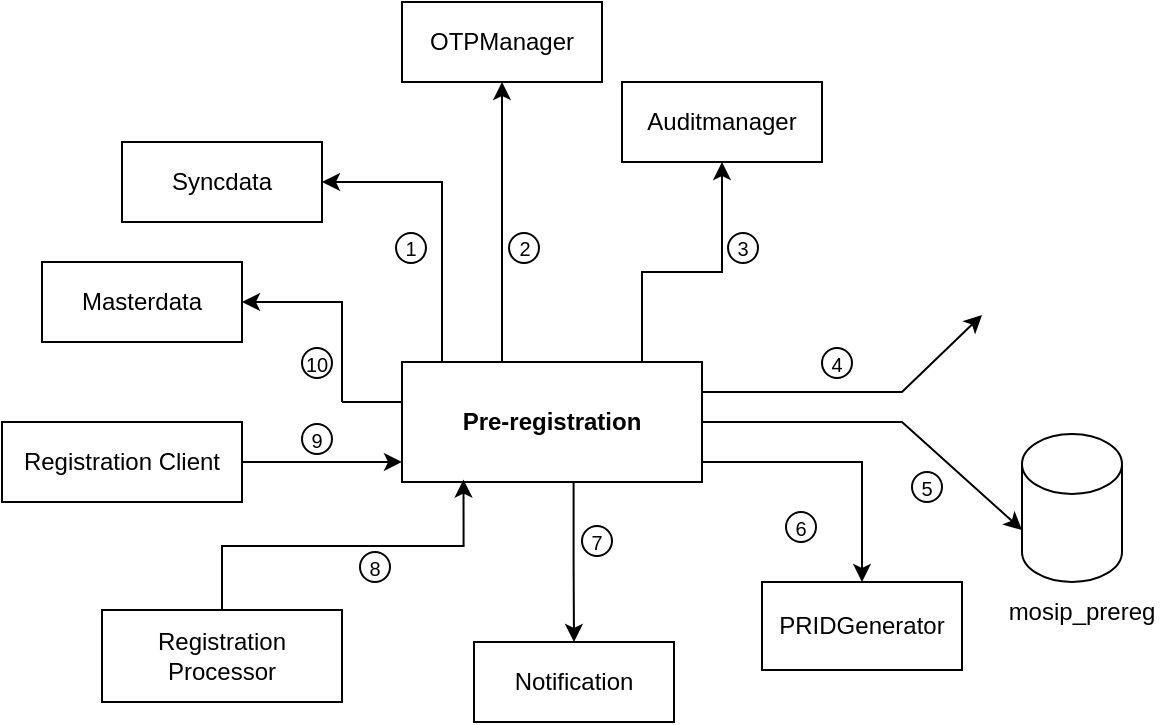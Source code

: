 <mxfile version="21.6.9" type="github">
  <diagram id="aeCOM6R8oNLb_Fvaol1f" name="Page-1">
    <mxGraphModel dx="739" dy="470" grid="1" gridSize="10" guides="1" tooltips="1" connect="1" arrows="1" fold="1" page="1" pageScale="1" pageWidth="2336" pageHeight="1654" math="0" shadow="0">
      <root>
        <mxCell id="0" />
        <mxCell id="1" parent="0" />
        <mxCell id="c4K_Bumv6GerBLCT27ij-15" style="edgeStyle=orthogonalEdgeStyle;rounded=0;orthogonalLoop=1;jettySize=auto;html=1;exitX=0.572;exitY=0.998;exitDx=0;exitDy=0;exitPerimeter=0;" parent="1" source="c4K_Bumv6GerBLCT27ij-1" target="c4K_Bumv6GerBLCT27ij-5" edge="1">
          <mxGeometry relative="1" as="geometry">
            <mxPoint x="767" y="470" as="sourcePoint" />
          </mxGeometry>
        </mxCell>
        <mxCell id="c4K_Bumv6GerBLCT27ij-45" style="edgeStyle=orthogonalEdgeStyle;rounded=0;orthogonalLoop=1;jettySize=auto;html=1;exitX=0.5;exitY=0;exitDx=0;exitDy=0;entryX=0.5;entryY=1;entryDx=0;entryDy=0;startArrow=none;startFill=0;" parent="1" source="c4K_Bumv6GerBLCT27ij-1" target="c4K_Bumv6GerBLCT27ij-10" edge="1">
          <mxGeometry relative="1" as="geometry">
            <Array as="points">
              <mxPoint x="790" y="410" />
              <mxPoint x="790" y="365" />
              <mxPoint x="830" y="365" />
            </Array>
          </mxGeometry>
        </mxCell>
        <mxCell id="c4K_Bumv6GerBLCT27ij-1" value="&lt;b&gt;Pre-registration&lt;/b&gt;" style="rounded=0;whiteSpace=wrap;html=1;" parent="1" vertex="1">
          <mxGeometry x="670" y="410" width="150" height="60" as="geometry" />
        </mxCell>
        <mxCell id="c4K_Bumv6GerBLCT27ij-3" value="OTPManager" style="rounded=0;whiteSpace=wrap;html=1;" parent="1" vertex="1">
          <mxGeometry x="670" y="230" width="100" height="40" as="geometry" />
        </mxCell>
        <mxCell id="c4K_Bumv6GerBLCT27ij-4" value="Syncdata" style="rounded=0;whiteSpace=wrap;html=1;" parent="1" vertex="1">
          <mxGeometry x="530" y="300" width="100" height="40" as="geometry" />
        </mxCell>
        <mxCell id="c4K_Bumv6GerBLCT27ij-5" value="Notification" style="rounded=0;whiteSpace=wrap;html=1;" parent="1" vertex="1">
          <mxGeometry x="706" y="550" width="100" height="40" as="geometry" />
        </mxCell>
        <mxCell id="c4K_Bumv6GerBLCT27ij-8" value="Masterdata" style="rounded=0;whiteSpace=wrap;html=1;" parent="1" vertex="1">
          <mxGeometry x="490" y="360" width="100" height="40" as="geometry" />
        </mxCell>
        <mxCell id="c4K_Bumv6GerBLCT27ij-9" value="PRIDGenerator" style="rounded=0;whiteSpace=wrap;html=1;" parent="1" vertex="1">
          <mxGeometry x="850" y="520" width="100" height="44" as="geometry" />
        </mxCell>
        <mxCell id="c4K_Bumv6GerBLCT27ij-10" value="Auditmanager" style="rounded=0;whiteSpace=wrap;html=1;" parent="1" vertex="1">
          <mxGeometry x="780" y="270" width="100" height="40" as="geometry" />
        </mxCell>
        <mxCell id="c4K_Bumv6GerBLCT27ij-21" style="edgeStyle=orthogonalEdgeStyle;rounded=0;orthogonalLoop=1;jettySize=auto;html=1;exitX=0.5;exitY=0;exitDx=0;exitDy=0;entryX=0.205;entryY=0.98;entryDx=0;entryDy=0;entryPerimeter=0;startArrow=none;startFill=0;" parent="1" source="c4K_Bumv6GerBLCT27ij-11" target="c4K_Bumv6GerBLCT27ij-1" edge="1">
          <mxGeometry relative="1" as="geometry" />
        </mxCell>
        <mxCell id="c4K_Bumv6GerBLCT27ij-11" value="Registration Processor" style="rounded=0;whiteSpace=wrap;html=1;" parent="1" vertex="1">
          <mxGeometry x="520" y="534" width="120" height="46" as="geometry" />
        </mxCell>
        <mxCell id="c4K_Bumv6GerBLCT27ij-19" value="Registration Client" style="rounded=0;whiteSpace=wrap;html=1;" parent="1" vertex="1">
          <mxGeometry x="470" y="440" width="120" height="40" as="geometry" />
        </mxCell>
        <mxCell id="c4K_Bumv6GerBLCT27ij-33" value="9" style="ellipse;whiteSpace=wrap;html=1;aspect=fixed;fontSize=10;" parent="1" vertex="1">
          <mxGeometry x="620" y="441" width="15" height="15" as="geometry" />
        </mxCell>
        <mxCell id="c4K_Bumv6GerBLCT27ij-38" value="" style="shape=image;verticalLabelPosition=bottom;labelBackgroundColor=default;verticalAlign=top;aspect=fixed;imageAspect=0;image=https://blog.consdata.tech/assets/img/posts/2020-02-01-keycloak-uwierzytelnianie-autoryzacja-springboot-angular/Keycloak.png;" parent="1" vertex="1">
          <mxGeometry x="960" y="355" width="94.41" height="63" as="geometry" />
        </mxCell>
        <mxCell id="c4K_Bumv6GerBLCT27ij-43" value="" style="group" parent="1" vertex="1" connectable="0">
          <mxGeometry x="980" y="446" width="60" height="104" as="geometry" />
        </mxCell>
        <mxCell id="c4K_Bumv6GerBLCT27ij-2" value="" style="shape=cylinder3;whiteSpace=wrap;html=1;boundedLbl=1;backgroundOutline=1;size=15;" parent="c4K_Bumv6GerBLCT27ij-43" vertex="1">
          <mxGeometry width="50" height="74" as="geometry" />
        </mxCell>
        <mxCell id="c4K_Bumv6GerBLCT27ij-41" value="" style="shape=image;verticalLabelPosition=bottom;labelBackgroundColor=default;verticalAlign=top;aspect=fixed;imageAspect=0;image=https://miro.medium.com/max/370/1*N8PzWF7yjXvqiDkdfs_5Eg.png;" parent="c4K_Bumv6GerBLCT27ij-43" vertex="1">
          <mxGeometry x="7.24" y="34" width="39.93" height="30" as="geometry" />
        </mxCell>
        <mxCell id="c4K_Bumv6GerBLCT27ij-42" value="mosip_prereg" style="text;html=1;strokeColor=none;fillColor=none;align=center;verticalAlign=middle;whiteSpace=wrap;rounded=0;" parent="c4K_Bumv6GerBLCT27ij-43" vertex="1">
          <mxGeometry y="74" width="60" height="30" as="geometry" />
        </mxCell>
        <mxCell id="dI7-bqHqNFHkqhAfUtq3-6" value="10" style="ellipse;whiteSpace=wrap;html=1;aspect=fixed;fontSize=10;" parent="1" vertex="1">
          <mxGeometry x="620" y="403" width="15" height="15" as="geometry" />
        </mxCell>
        <mxCell id="dI7-bqHqNFHkqhAfUtq3-7" value="1" style="ellipse;whiteSpace=wrap;html=1;aspect=fixed;fontSize=10;" parent="1" vertex="1">
          <mxGeometry x="667" y="345.5" width="15" height="15" as="geometry" />
        </mxCell>
        <mxCell id="dI7-bqHqNFHkqhAfUtq3-8" value="2" style="ellipse;whiteSpace=wrap;html=1;aspect=fixed;fontSize=10;" parent="1" vertex="1">
          <mxGeometry x="723.5" y="345.5" width="15" height="15" as="geometry" />
        </mxCell>
        <mxCell id="dI7-bqHqNFHkqhAfUtq3-9" value="3" style="ellipse;whiteSpace=wrap;html=1;aspect=fixed;fontSize=10;" parent="1" vertex="1">
          <mxGeometry x="833" y="345.5" width="15" height="15" as="geometry" />
        </mxCell>
        <mxCell id="dI7-bqHqNFHkqhAfUtq3-10" value="4" style="ellipse;whiteSpace=wrap;html=1;aspect=fixed;fontSize=10;" parent="1" vertex="1">
          <mxGeometry x="880" y="403" width="15" height="15" as="geometry" />
        </mxCell>
        <mxCell id="dI7-bqHqNFHkqhAfUtq3-11" value="5" style="ellipse;whiteSpace=wrap;html=1;aspect=fixed;fontSize=10;" parent="1" vertex="1">
          <mxGeometry x="925" y="465" width="15" height="15" as="geometry" />
        </mxCell>
        <mxCell id="dI7-bqHqNFHkqhAfUtq3-12" value="6" style="ellipse;whiteSpace=wrap;html=1;aspect=fixed;fontSize=10;" parent="1" vertex="1">
          <mxGeometry x="862" y="485" width="15" height="15" as="geometry" />
        </mxCell>
        <mxCell id="dI7-bqHqNFHkqhAfUtq3-13" value="7" style="ellipse;whiteSpace=wrap;html=1;aspect=fixed;fontSize=10;" parent="1" vertex="1">
          <mxGeometry x="760" y="492" width="15" height="15" as="geometry" />
        </mxCell>
        <mxCell id="dI7-bqHqNFHkqhAfUtq3-14" value="8" style="ellipse;whiteSpace=wrap;html=1;aspect=fixed;fontSize=10;" parent="1" vertex="1">
          <mxGeometry x="649" y="505" width="15" height="15" as="geometry" />
        </mxCell>
        <mxCell id="wPPWB2vxLA_HfSkyKYZE-1" value="" style="endArrow=classic;html=1;rounded=0;entryX=0.5;entryY=1;entryDx=0;entryDy=0;" edge="1" parent="1" target="c4K_Bumv6GerBLCT27ij-3">
          <mxGeometry width="50" height="50" relative="1" as="geometry">
            <mxPoint x="720" y="410" as="sourcePoint" />
            <mxPoint x="810" y="370" as="targetPoint" />
          </mxGeometry>
        </mxCell>
        <mxCell id="wPPWB2vxLA_HfSkyKYZE-2" value="" style="endArrow=classic;html=1;rounded=0;entryX=1;entryY=0.5;entryDx=0;entryDy=0;" edge="1" parent="1" target="c4K_Bumv6GerBLCT27ij-4">
          <mxGeometry width="50" height="50" relative="1" as="geometry">
            <mxPoint x="690" y="410" as="sourcePoint" />
            <mxPoint x="810" y="370" as="targetPoint" />
            <Array as="points">
              <mxPoint x="690" y="320" />
            </Array>
          </mxGeometry>
        </mxCell>
        <mxCell id="wPPWB2vxLA_HfSkyKYZE-3" value="" style="endArrow=classic;html=1;rounded=0;entryX=1;entryY=0.5;entryDx=0;entryDy=0;" edge="1" parent="1" target="c4K_Bumv6GerBLCT27ij-8">
          <mxGeometry width="50" height="50" relative="1" as="geometry">
            <mxPoint x="640" y="430" as="sourcePoint" />
            <mxPoint x="810" y="370" as="targetPoint" />
            <Array as="points">
              <mxPoint x="640" y="380" />
            </Array>
          </mxGeometry>
        </mxCell>
        <mxCell id="wPPWB2vxLA_HfSkyKYZE-5" value="" style="endArrow=none;html=1;rounded=0;" edge="1" parent="1">
          <mxGeometry width="50" height="50" relative="1" as="geometry">
            <mxPoint x="640" y="430" as="sourcePoint" />
            <mxPoint x="670" y="430" as="targetPoint" />
          </mxGeometry>
        </mxCell>
        <mxCell id="wPPWB2vxLA_HfSkyKYZE-6" value="" style="endArrow=classic;html=1;rounded=0;exitX=1;exitY=0.5;exitDx=0;exitDy=0;entryX=0;entryY=0.833;entryDx=0;entryDy=0;entryPerimeter=0;" edge="1" parent="1" source="c4K_Bumv6GerBLCT27ij-19" target="c4K_Bumv6GerBLCT27ij-1">
          <mxGeometry width="50" height="50" relative="1" as="geometry">
            <mxPoint x="760" y="420" as="sourcePoint" />
            <mxPoint x="810" y="370" as="targetPoint" />
          </mxGeometry>
        </mxCell>
        <mxCell id="wPPWB2vxLA_HfSkyKYZE-7" value="" style="endArrow=classic;html=1;rounded=0;exitX=1;exitY=0.5;exitDx=0;exitDy=0;entryX=0;entryY=0;entryDx=0;entryDy=48;entryPerimeter=0;" edge="1" parent="1" source="c4K_Bumv6GerBLCT27ij-1" target="c4K_Bumv6GerBLCT27ij-2">
          <mxGeometry width="50" height="50" relative="1" as="geometry">
            <mxPoint x="760" y="420" as="sourcePoint" />
            <mxPoint x="810" y="370" as="targetPoint" />
            <Array as="points">
              <mxPoint x="920" y="440" />
            </Array>
          </mxGeometry>
        </mxCell>
        <mxCell id="wPPWB2vxLA_HfSkyKYZE-10" value="" style="endArrow=classic;html=1;rounded=0;entryX=0;entryY=0.5;entryDx=0;entryDy=0;exitX=1;exitY=0.25;exitDx=0;exitDy=0;" edge="1" parent="1" source="c4K_Bumv6GerBLCT27ij-1" target="c4K_Bumv6GerBLCT27ij-38">
          <mxGeometry width="50" height="50" relative="1" as="geometry">
            <mxPoint x="760" y="420" as="sourcePoint" />
            <mxPoint x="810" y="370" as="targetPoint" />
            <Array as="points">
              <mxPoint x="920" y="425" />
            </Array>
          </mxGeometry>
        </mxCell>
        <mxCell id="wPPWB2vxLA_HfSkyKYZE-12" value="" style="endArrow=classic;html=1;rounded=0;" edge="1" parent="1">
          <mxGeometry width="50" height="50" relative="1" as="geometry">
            <mxPoint x="820" y="460" as="sourcePoint" />
            <mxPoint x="900" y="520" as="targetPoint" />
            <Array as="points">
              <mxPoint x="900" y="460" />
            </Array>
          </mxGeometry>
        </mxCell>
      </root>
    </mxGraphModel>
  </diagram>
</mxfile>
